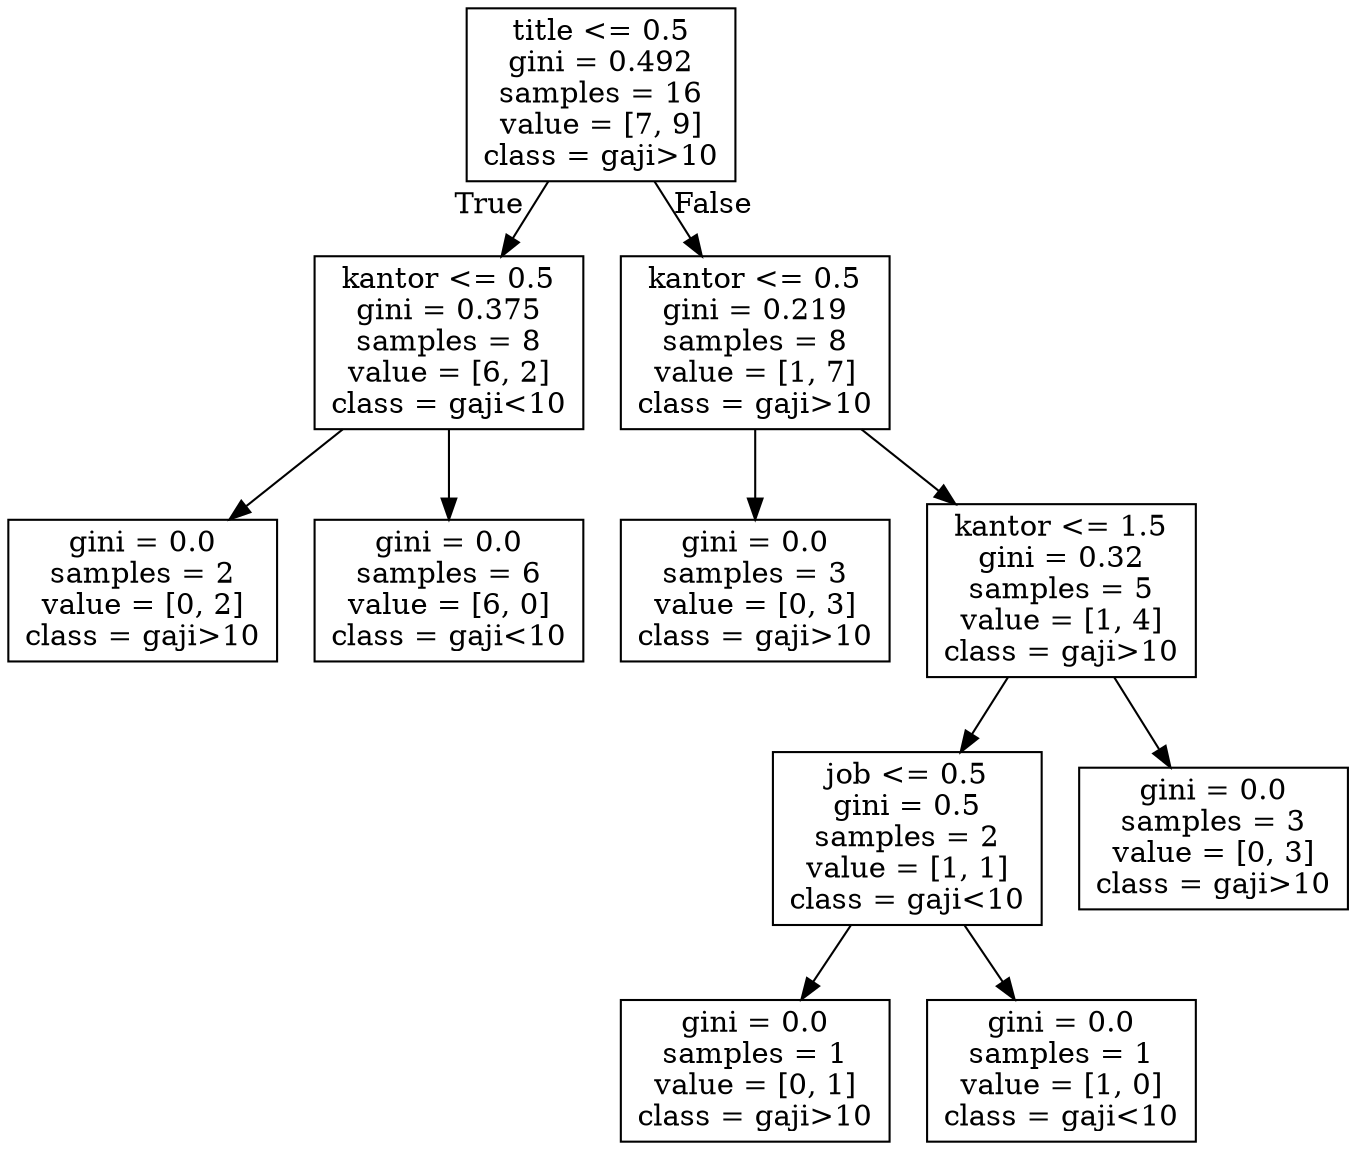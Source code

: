 digraph Tree {
node [shape=box] ;
0 [label="title <= 0.5\ngini = 0.492\nsamples = 16\nvalue = [7, 9]\nclass = gaji>10"] ;
1 [label="kantor <= 0.5\ngini = 0.375\nsamples = 8\nvalue = [6, 2]\nclass = gaji<10"] ;
0 -> 1 [labeldistance=2.5, labelangle=45, headlabel="True"] ;
2 [label="gini = 0.0\nsamples = 2\nvalue = [0, 2]\nclass = gaji>10"] ;
1 -> 2 ;
3 [label="gini = 0.0\nsamples = 6\nvalue = [6, 0]\nclass = gaji<10"] ;
1 -> 3 ;
4 [label="kantor <= 0.5\ngini = 0.219\nsamples = 8\nvalue = [1, 7]\nclass = gaji>10"] ;
0 -> 4 [labeldistance=2.5, labelangle=-45, headlabel="False"] ;
5 [label="gini = 0.0\nsamples = 3\nvalue = [0, 3]\nclass = gaji>10"] ;
4 -> 5 ;
6 [label="kantor <= 1.5\ngini = 0.32\nsamples = 5\nvalue = [1, 4]\nclass = gaji>10"] ;
4 -> 6 ;
7 [label="job <= 0.5\ngini = 0.5\nsamples = 2\nvalue = [1, 1]\nclass = gaji<10"] ;
6 -> 7 ;
8 [label="gini = 0.0\nsamples = 1\nvalue = [0, 1]\nclass = gaji>10"] ;
7 -> 8 ;
9 [label="gini = 0.0\nsamples = 1\nvalue = [1, 0]\nclass = gaji<10"] ;
7 -> 9 ;
10 [label="gini = 0.0\nsamples = 3\nvalue = [0, 3]\nclass = gaji>10"] ;
6 -> 10 ;
}